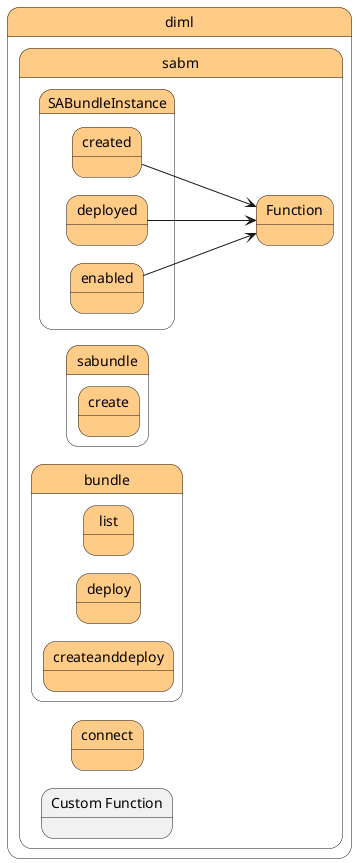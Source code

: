 @startuml
left to right direction


state "diml" as diml #ffcc88 {
state "sabm" as dimlsabm #ffcc88 {
}
}


state dimlsabm #ffcc88 {
    state "Custom Function" as sabmfunction {
    }
}

        state "diml" as diml #ffcc88 {
state "sabm" as dimlsabm #ffcc88 {
state "connect" as dimlsabmconnect #ffcc88 {
}
}
}


        state "diml" as diml #ffcc88 {
state "sabm" as dimlsabm #ffcc88 {
state "bundle" as dimlsabmbundle #ffcc88 {
state "createanddeploy" as dimlsabmbundlecreateanddeploy #ffcc88 {
}
}
}
}


        state "diml" as diml #ffcc88 {
state "sabm" as dimlsabm #ffcc88 {
state "bundle" as dimlsabmbundle #ffcc88 {
state "deploy" as dimlsabmbundledeploy #ffcc88 {
}
}
}
}


        state "diml" as diml #ffcc88 {
state "sabm" as dimlsabm #ffcc88 {
state "bundle" as dimlsabmbundle #ffcc88 {
state "list" as dimlsabmbundlelist #ffcc88 {
}
}
}
}


        state "diml" as diml #ffcc88 {
state "sabm" as dimlsabm #ffcc88 {
state "sabundle" as dimlsabmsabundle #ffcc88 {
state "create" as dimlsabmsabundlecreate #ffcc88 {
}
}
}
}




        state "diml" as diml #ffcc88 {
state "sabm" as dimlsabm #ffcc88 {
state "SABundleInstance" as dimlsabmsabundleinstance #ffcc88 {
state "created" as dimlsabmsabundleinstancecreated #ffcc88 {
}
}
}
}

        
    state "diml" as diml #ffcc88 {
state "sabm" as dimlsabm #ffcc88 {
state "Function" as dimlsabmfunction #ffcc88 {
}
}
}

    dimlsabmsabundleinstancecreated ---> dimlsabmfunction
  

        state "diml" as diml #ffcc88 {
state "sabm" as dimlsabm #ffcc88 {
state "SABundleInstance" as dimlsabmsabundleinstance #ffcc88 {
state "deployed" as dimlsabmsabundleinstancedeployed #ffcc88 {
}
}
}
}

        
    
    dimlsabmsabundleinstancedeployed ---> dimlsabmfunction
  

        state "diml" as diml #ffcc88 {
state "sabm" as dimlsabm #ffcc88 {
state "SABundleInstance" as dimlsabmsabundleinstance #ffcc88 {
state "enabled" as dimlsabmsabundleinstanceenabled #ffcc88 {
}
}
}
}

        
    
    dimlsabmsabundleinstanceenabled ---> dimlsabmfunction
  


    
    
        
       
    
    
        
       
    
    
        
       

@enduml
